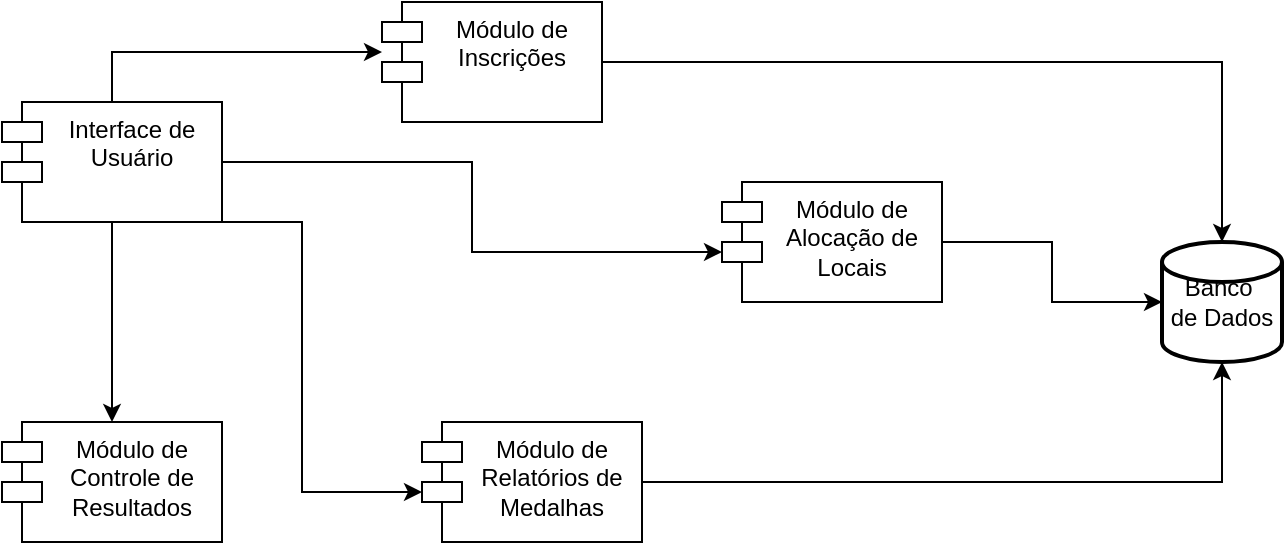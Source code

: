 <mxfile version="24.7.14">
  <diagram name="Página-1" id="V7KIocyPzbzeHgLiK7rb">
    <mxGraphModel dx="839" dy="451" grid="1" gridSize="10" guides="1" tooltips="1" connect="1" arrows="1" fold="1" page="1" pageScale="1" pageWidth="827" pageHeight="1169" math="0" shadow="0">
      <root>
        <mxCell id="0" />
        <mxCell id="1" parent="0" />
        <mxCell id="yUM2XyahJgDkXuRefEHH-7" style="edgeStyle=orthogonalEdgeStyle;rounded=0;orthogonalLoop=1;jettySize=auto;html=1;entryX=0.5;entryY=0;entryDx=0;entryDy=0;" edge="1" parent="1" source="yUM2XyahJgDkXuRefEHH-1" target="yUM2XyahJgDkXuRefEHH-6">
          <mxGeometry relative="1" as="geometry" />
        </mxCell>
        <mxCell id="yUM2XyahJgDkXuRefEHH-1" value="Interface de Usuário" style="shape=module;align=left;spacingLeft=20;align=center;verticalAlign=top;whiteSpace=wrap;html=1;" vertex="1" parent="1">
          <mxGeometry x="130" y="130" width="110" height="60" as="geometry" />
        </mxCell>
        <mxCell id="yUM2XyahJgDkXuRefEHH-2" value="Módulo de Inscrições" style="shape=module;align=left;spacingLeft=20;align=center;verticalAlign=top;whiteSpace=wrap;html=1;" vertex="1" parent="1">
          <mxGeometry x="320" y="80" width="110" height="60" as="geometry" />
        </mxCell>
        <mxCell id="yUM2XyahJgDkXuRefEHH-3" style="edgeStyle=orthogonalEdgeStyle;rounded=0;orthogonalLoop=1;jettySize=auto;html=1;entryX=0;entryY=0.417;entryDx=0;entryDy=0;entryPerimeter=0;exitX=0.5;exitY=0;exitDx=0;exitDy=0;" edge="1" parent="1" source="yUM2XyahJgDkXuRefEHH-1" target="yUM2XyahJgDkXuRefEHH-2">
          <mxGeometry relative="1" as="geometry" />
        </mxCell>
        <mxCell id="yUM2XyahJgDkXuRefEHH-4" value="Módulo de Alocação de Locais" style="shape=module;align=left;spacingLeft=20;align=center;verticalAlign=top;whiteSpace=wrap;html=1;" vertex="1" parent="1">
          <mxGeometry x="490" y="170" width="110" height="60" as="geometry" />
        </mxCell>
        <mxCell id="yUM2XyahJgDkXuRefEHH-5" style="edgeStyle=orthogonalEdgeStyle;rounded=0;orthogonalLoop=1;jettySize=auto;html=1;entryX=0;entryY=0;entryDx=0;entryDy=35;entryPerimeter=0;" edge="1" parent="1" source="yUM2XyahJgDkXuRefEHH-1" target="yUM2XyahJgDkXuRefEHH-4">
          <mxGeometry relative="1" as="geometry" />
        </mxCell>
        <mxCell id="yUM2XyahJgDkXuRefEHH-6" value="Módulo de Controle de Resultados" style="shape=module;align=left;spacingLeft=20;align=center;verticalAlign=top;whiteSpace=wrap;html=1;" vertex="1" parent="1">
          <mxGeometry x="130" y="290" width="110" height="60" as="geometry" />
        </mxCell>
        <mxCell id="yUM2XyahJgDkXuRefEHH-8" value="Módulo de Relatórios de Medalhas" style="shape=module;align=left;spacingLeft=20;align=center;verticalAlign=top;whiteSpace=wrap;html=1;" vertex="1" parent="1">
          <mxGeometry x="340" y="290" width="110" height="60" as="geometry" />
        </mxCell>
        <mxCell id="yUM2XyahJgDkXuRefEHH-9" style="edgeStyle=orthogonalEdgeStyle;rounded=0;orthogonalLoop=1;jettySize=auto;html=1;entryX=0;entryY=0;entryDx=0;entryDy=35;entryPerimeter=0;exitX=0.75;exitY=1;exitDx=0;exitDy=0;" edge="1" parent="1" source="yUM2XyahJgDkXuRefEHH-1" target="yUM2XyahJgDkXuRefEHH-8">
          <mxGeometry relative="1" as="geometry">
            <Array as="points">
              <mxPoint x="280" y="190" />
              <mxPoint x="280" y="325" />
            </Array>
          </mxGeometry>
        </mxCell>
        <mxCell id="yUM2XyahJgDkXuRefEHH-10" value="Banco&amp;nbsp;&lt;div&gt;de Dados&lt;/div&gt;" style="strokeWidth=2;html=1;shape=mxgraph.flowchart.database;whiteSpace=wrap;" vertex="1" parent="1">
          <mxGeometry x="710" y="200" width="60" height="60" as="geometry" />
        </mxCell>
        <mxCell id="yUM2XyahJgDkXuRefEHH-11" style="edgeStyle=orthogonalEdgeStyle;rounded=0;orthogonalLoop=1;jettySize=auto;html=1;entryX=0.5;entryY=0;entryDx=0;entryDy=0;entryPerimeter=0;" edge="1" parent="1" source="yUM2XyahJgDkXuRefEHH-2" target="yUM2XyahJgDkXuRefEHH-10">
          <mxGeometry relative="1" as="geometry" />
        </mxCell>
        <mxCell id="yUM2XyahJgDkXuRefEHH-12" style="edgeStyle=orthogonalEdgeStyle;rounded=0;orthogonalLoop=1;jettySize=auto;html=1;entryX=0;entryY=0.5;entryDx=0;entryDy=0;entryPerimeter=0;" edge="1" parent="1" source="yUM2XyahJgDkXuRefEHH-4" target="yUM2XyahJgDkXuRefEHH-10">
          <mxGeometry relative="1" as="geometry" />
        </mxCell>
        <mxCell id="yUM2XyahJgDkXuRefEHH-13" style="edgeStyle=orthogonalEdgeStyle;rounded=0;orthogonalLoop=1;jettySize=auto;html=1;entryX=0.5;entryY=1;entryDx=0;entryDy=0;entryPerimeter=0;" edge="1" parent="1" source="yUM2XyahJgDkXuRefEHH-8" target="yUM2XyahJgDkXuRefEHH-10">
          <mxGeometry relative="1" as="geometry" />
        </mxCell>
      </root>
    </mxGraphModel>
  </diagram>
</mxfile>
